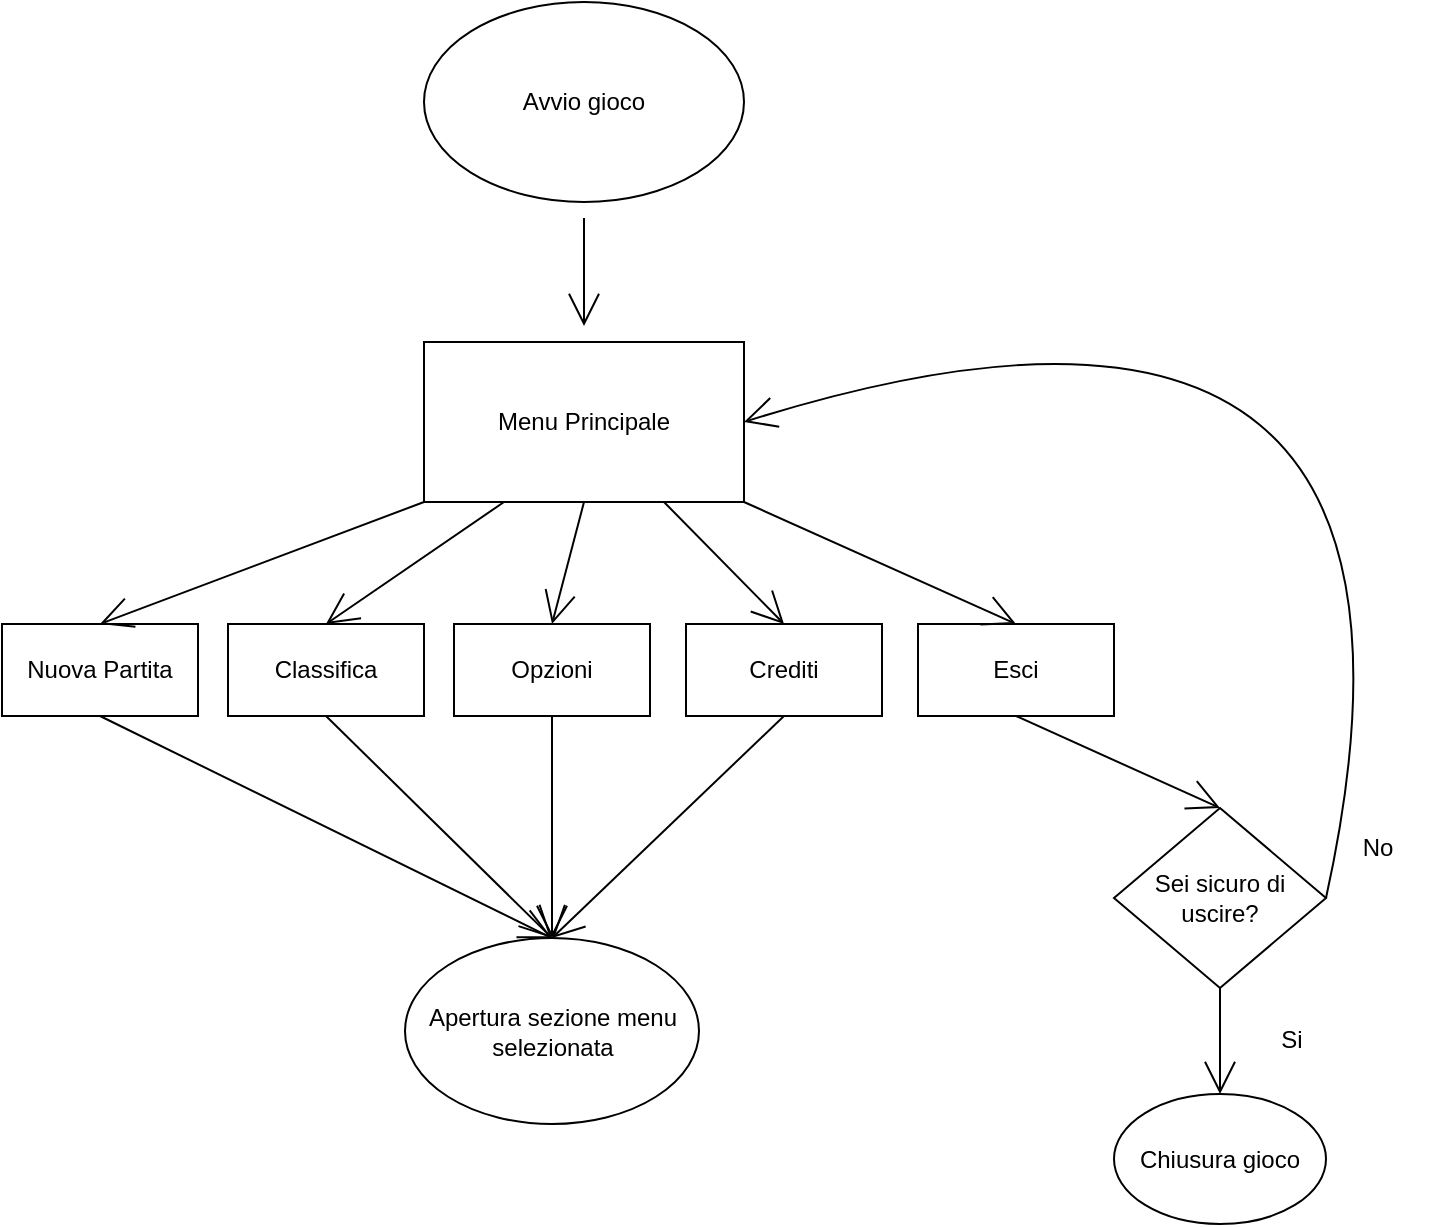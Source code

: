 <mxfile version="18.0.2" type="device"><diagram id="NWWPmYmxUIyY0qUSjtRS" name="Page-1"><mxGraphModel dx="1902" dy="1018" grid="0" gridSize="10" guides="1" tooltips="1" connect="1" arrows="1" fold="1" page="0" pageScale="1" pageWidth="827" pageHeight="1169" math="0" shadow="0"><root><mxCell id="0"/><mxCell id="1" parent="0"/><mxCell id="93zQR50MocHav7xVQxxG-2" value="Menu Principale" style="rounded=0;whiteSpace=wrap;html=1;hachureGap=4;" parent="1" vertex="1"><mxGeometry x="132" y="159" width="160" height="80" as="geometry"/></mxCell><mxCell id="93zQR50MocHav7xVQxxG-4" value="" style="edgeStyle=none;curved=1;rounded=0;orthogonalLoop=1;jettySize=auto;html=1;endArrow=open;startSize=14;endSize=14;sourcePerimeterSpacing=8;targetPerimeterSpacing=8;" parent="1" source="93zQR50MocHav7xVQxxG-3" target="93zQR50MocHav7xVQxxG-2" edge="1"><mxGeometry relative="1" as="geometry"/></mxCell><mxCell id="93zQR50MocHav7xVQxxG-3" value="Avvio gioco" style="ellipse;whiteSpace=wrap;html=1;hachureGap=4;" parent="1" vertex="1"><mxGeometry x="132" y="-11" width="160" height="100" as="geometry"/></mxCell><mxCell id="93zQR50MocHav7xVQxxG-5" value="Esci" style="rounded=0;whiteSpace=wrap;html=1;hachureGap=4;" parent="1" vertex="1"><mxGeometry x="379" y="300" width="98" height="46" as="geometry"/></mxCell><mxCell id="93zQR50MocHav7xVQxxG-6" value="" style="edgeStyle=none;orthogonalLoop=1;jettySize=auto;html=1;rounded=0;endArrow=open;startSize=14;endSize=14;sourcePerimeterSpacing=8;targetPerimeterSpacing=8;curved=1;exitX=1;exitY=1;exitDx=0;exitDy=0;entryX=0.5;entryY=0;entryDx=0;entryDy=0;" parent="1" source="93zQR50MocHav7xVQxxG-2" target="93zQR50MocHav7xVQxxG-5" edge="1"><mxGeometry width="120" relative="1" as="geometry"><mxPoint x="140" y="272" as="sourcePoint"/><mxPoint x="260" y="272" as="targetPoint"/><Array as="points"/></mxGeometry></mxCell><mxCell id="93zQR50MocHav7xVQxxG-7" value="Sei sicuro di uscire?" style="rhombus;whiteSpace=wrap;html=1;hachureGap=4;" parent="1" vertex="1"><mxGeometry x="477" y="392" width="106" height="90" as="geometry"/></mxCell><mxCell id="93zQR50MocHav7xVQxxG-8" value="" style="edgeStyle=none;orthogonalLoop=1;jettySize=auto;html=1;rounded=0;endArrow=open;startSize=14;endSize=14;sourcePerimeterSpacing=8;targetPerimeterSpacing=8;curved=1;exitX=0.5;exitY=1;exitDx=0;exitDy=0;entryX=0.5;entryY=0;entryDx=0;entryDy=0;" parent="1" source="93zQR50MocHav7xVQxxG-5" target="93zQR50MocHav7xVQxxG-7" edge="1"><mxGeometry width="120" relative="1" as="geometry"><mxPoint x="335" y="225" as="sourcePoint"/><mxPoint x="455" y="225" as="targetPoint"/><Array as="points"/></mxGeometry></mxCell><mxCell id="93zQR50MocHav7xVQxxG-11" value="No" style="text;strokeColor=none;fillColor=none;html=1;align=center;verticalAlign=middle;whiteSpace=wrap;rounded=0;hachureGap=4;" parent="1" vertex="1"><mxGeometry x="579" y="397" width="60" height="30" as="geometry"/></mxCell><mxCell id="93zQR50MocHav7xVQxxG-12" value="Chiusura gioco" style="ellipse;whiteSpace=wrap;html=1;hachureGap=4;" parent="1" vertex="1"><mxGeometry x="477" y="535" width="106" height="65" as="geometry"/></mxCell><mxCell id="93zQR50MocHav7xVQxxG-13" value="" style="edgeStyle=none;orthogonalLoop=1;jettySize=auto;html=1;rounded=0;endArrow=open;startSize=14;endSize=14;sourcePerimeterSpacing=8;targetPerimeterSpacing=8;curved=1;entryX=0.5;entryY=0;entryDx=0;entryDy=0;exitX=0.5;exitY=1;exitDx=0;exitDy=0;" parent="1" source="93zQR50MocHav7xVQxxG-7" target="93zQR50MocHav7xVQxxG-12" edge="1"><mxGeometry width="120" relative="1" as="geometry"><mxPoint x="554" y="283" as="sourcePoint"/><mxPoint x="674" y="283" as="targetPoint"/><Array as="points"/></mxGeometry></mxCell><mxCell id="93zQR50MocHav7xVQxxG-14" value="Si" style="text;strokeColor=none;fillColor=none;html=1;align=center;verticalAlign=middle;whiteSpace=wrap;rounded=0;hachureGap=4;" parent="1" vertex="1"><mxGeometry x="536" y="493" width="60" height="30" as="geometry"/></mxCell><mxCell id="93zQR50MocHav7xVQxxG-16" value="Crediti" style="rounded=0;whiteSpace=wrap;html=1;hachureGap=4;" parent="1" vertex="1"><mxGeometry x="263" y="300" width="98" height="46" as="geometry"/></mxCell><mxCell id="93zQR50MocHav7xVQxxG-18" value="Classifica" style="rounded=0;whiteSpace=wrap;html=1;hachureGap=4;" parent="1" vertex="1"><mxGeometry x="34" y="300" width="98" height="46" as="geometry"/></mxCell><mxCell id="93zQR50MocHav7xVQxxG-19" value="Nuova Partita" style="rounded=0;whiteSpace=wrap;html=1;hachureGap=4;" parent="1" vertex="1"><mxGeometry x="-79" y="300" width="98" height="46" as="geometry"/></mxCell><mxCell id="93zQR50MocHav7xVQxxG-20" value="Opzioni" style="rounded=0;whiteSpace=wrap;html=1;hachureGap=4;" parent="1" vertex="1"><mxGeometry x="147" y="300" width="98" height="46" as="geometry"/></mxCell><mxCell id="93zQR50MocHav7xVQxxG-21" value="" style="edgeStyle=none;orthogonalLoop=1;jettySize=auto;html=1;rounded=0;endArrow=open;startSize=14;endSize=14;sourcePerimeterSpacing=8;targetPerimeterSpacing=8;curved=1;exitX=0.75;exitY=1;exitDx=0;exitDy=0;entryX=0.5;entryY=0;entryDx=0;entryDy=0;" parent="1" source="93zQR50MocHav7xVQxxG-2" target="93zQR50MocHav7xVQxxG-16" edge="1"><mxGeometry width="120" relative="1" as="geometry"><mxPoint x="-10" y="273" as="sourcePoint"/><mxPoint x="110" y="273" as="targetPoint"/><Array as="points"/></mxGeometry></mxCell><mxCell id="93zQR50MocHav7xVQxxG-22" value="" style="edgeStyle=none;orthogonalLoop=1;jettySize=auto;html=1;rounded=0;endArrow=open;startSize=14;endSize=14;sourcePerimeterSpacing=8;targetPerimeterSpacing=8;curved=1;exitX=0.5;exitY=1;exitDx=0;exitDy=0;entryX=0.5;entryY=0;entryDx=0;entryDy=0;" parent="1" source="93zQR50MocHav7xVQxxG-2" target="93zQR50MocHav7xVQxxG-20" edge="1"><mxGeometry width="120" relative="1" as="geometry"><mxPoint x="-10" y="273" as="sourcePoint"/><mxPoint x="110" y="273" as="targetPoint"/><Array as="points"/></mxGeometry></mxCell><mxCell id="93zQR50MocHav7xVQxxG-23" value="" style="edgeStyle=none;orthogonalLoop=1;jettySize=auto;html=1;rounded=0;endArrow=open;startSize=14;endSize=14;sourcePerimeterSpacing=8;targetPerimeterSpacing=8;curved=1;exitX=0.25;exitY=1;exitDx=0;exitDy=0;entryX=0.5;entryY=0;entryDx=0;entryDy=0;" parent="1" source="93zQR50MocHav7xVQxxG-2" target="93zQR50MocHav7xVQxxG-18" edge="1"><mxGeometry width="120" relative="1" as="geometry"><mxPoint x="-10" y="273" as="sourcePoint"/><mxPoint x="110" y="273" as="targetPoint"/><Array as="points"/></mxGeometry></mxCell><mxCell id="93zQR50MocHav7xVQxxG-24" value="" style="edgeStyle=none;orthogonalLoop=1;jettySize=auto;html=1;rounded=0;endArrow=open;startSize=14;endSize=14;sourcePerimeterSpacing=8;targetPerimeterSpacing=8;curved=1;exitX=0;exitY=1;exitDx=0;exitDy=0;entryX=0.5;entryY=0;entryDx=0;entryDy=0;" parent="1" source="93zQR50MocHav7xVQxxG-2" target="93zQR50MocHav7xVQxxG-19" edge="1"><mxGeometry width="120" relative="1" as="geometry"><mxPoint x="-10" y="273" as="sourcePoint"/><mxPoint x="110" y="273" as="targetPoint"/><Array as="points"/></mxGeometry></mxCell><mxCell id="93zQR50MocHav7xVQxxG-26" value="Apertura sezione menu selezionata" style="ellipse;whiteSpace=wrap;html=1;hachureGap=4;" parent="1" vertex="1"><mxGeometry x="122.5" y="457" width="147" height="93" as="geometry"/></mxCell><mxCell id="93zQR50MocHav7xVQxxG-27" value="" style="edgeStyle=none;orthogonalLoop=1;jettySize=auto;html=1;rounded=0;endArrow=open;startSize=14;endSize=14;sourcePerimeterSpacing=8;targetPerimeterSpacing=8;curved=1;exitX=0.5;exitY=1;exitDx=0;exitDy=0;entryX=0.5;entryY=0;entryDx=0;entryDy=0;" parent="1" source="93zQR50MocHav7xVQxxG-19" target="93zQR50MocHav7xVQxxG-26" edge="1"><mxGeometry width="120" relative="1" as="geometry"><mxPoint x="161" y="179" as="sourcePoint"/><mxPoint x="281" y="179" as="targetPoint"/><Array as="points"/></mxGeometry></mxCell><mxCell id="93zQR50MocHav7xVQxxG-28" value="" style="edgeStyle=none;orthogonalLoop=1;jettySize=auto;html=1;rounded=0;endArrow=open;startSize=14;endSize=14;sourcePerimeterSpacing=8;targetPerimeterSpacing=8;curved=1;exitX=0.5;exitY=1;exitDx=0;exitDy=0;entryX=0.5;entryY=0;entryDx=0;entryDy=0;" parent="1" source="93zQR50MocHav7xVQxxG-18" target="93zQR50MocHav7xVQxxG-26" edge="1"><mxGeometry width="120" relative="1" as="geometry"><mxPoint x="161" y="179" as="sourcePoint"/><mxPoint x="281" y="179" as="targetPoint"/><Array as="points"/></mxGeometry></mxCell><mxCell id="93zQR50MocHav7xVQxxG-29" value="" style="edgeStyle=none;orthogonalLoop=1;jettySize=auto;html=1;rounded=0;endArrow=open;startSize=14;endSize=14;sourcePerimeterSpacing=8;targetPerimeterSpacing=8;curved=1;exitX=0.5;exitY=1;exitDx=0;exitDy=0;entryX=0.5;entryY=0;entryDx=0;entryDy=0;" parent="1" source="93zQR50MocHav7xVQxxG-20" target="93zQR50MocHav7xVQxxG-26" edge="1"><mxGeometry width="120" relative="1" as="geometry"><mxPoint x="161" y="179" as="sourcePoint"/><mxPoint x="281" y="179" as="targetPoint"/><Array as="points"/></mxGeometry></mxCell><mxCell id="93zQR50MocHav7xVQxxG-30" value="" style="edgeStyle=none;orthogonalLoop=1;jettySize=auto;html=1;rounded=0;endArrow=open;startSize=14;endSize=14;sourcePerimeterSpacing=8;targetPerimeterSpacing=8;curved=1;exitX=0.5;exitY=1;exitDx=0;exitDy=0;entryX=0.5;entryY=0;entryDx=0;entryDy=0;" parent="1" source="93zQR50MocHav7xVQxxG-16" target="93zQR50MocHav7xVQxxG-26" edge="1"><mxGeometry width="120" relative="1" as="geometry"><mxPoint x="161" y="179" as="sourcePoint"/><mxPoint x="268" y="440" as="targetPoint"/><Array as="points"/></mxGeometry></mxCell><mxCell id="93zQR50MocHav7xVQxxG-33" value="" style="edgeStyle=none;orthogonalLoop=1;jettySize=auto;html=1;rounded=0;endArrow=open;startSize=14;endSize=14;sourcePerimeterSpacing=8;targetPerimeterSpacing=8;curved=1;exitX=1;exitY=0.5;exitDx=0;exitDy=0;entryX=1;entryY=0.5;entryDx=0;entryDy=0;" parent="1" source="93zQR50MocHav7xVQxxG-7" target="93zQR50MocHav7xVQxxG-2" edge="1"><mxGeometry width="120" relative="1" as="geometry"><mxPoint x="161" y="179" as="sourcePoint"/><mxPoint x="571" y="-27" as="targetPoint"/><Array as="points"><mxPoint x="661" y="83"/></Array></mxGeometry></mxCell></root></mxGraphModel></diagram></mxfile>